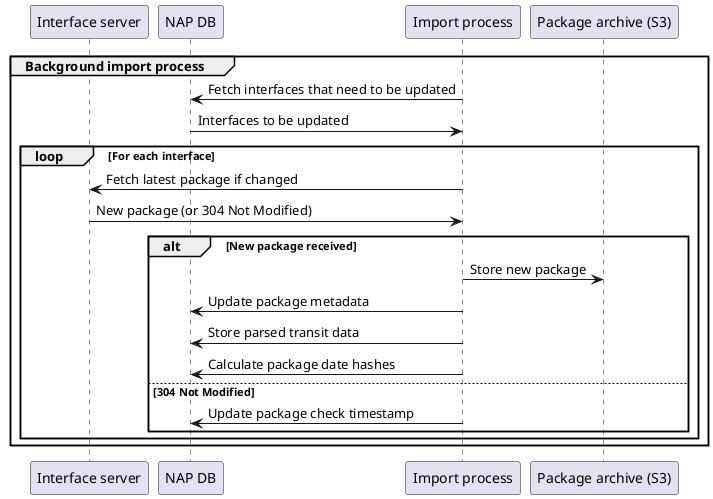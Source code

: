 @startuml

participant "Interface server" as IFACE
participant "NAP DB" as DB
participant "Import process" as IMP
participant "Package archive (S3)" as S3

group Background import process
IMP->DB: Fetch interfaces that need to be updated
DB->IMP: Interfaces to be updated
loop For each interface
IMP->IFACE: Fetch latest package if changed
IFACE->IMP: New package (or 304 Not Modified)
alt New package received
 IMP->S3: Store new package
 IMP->DB: Update package metadata
 IMP->DB: Store parsed transit data
 IMP->DB: Calculate package date hashes
else 304 Not Modified
 IMP->DB: Update package check timestamp
end
end
end


@enduml
